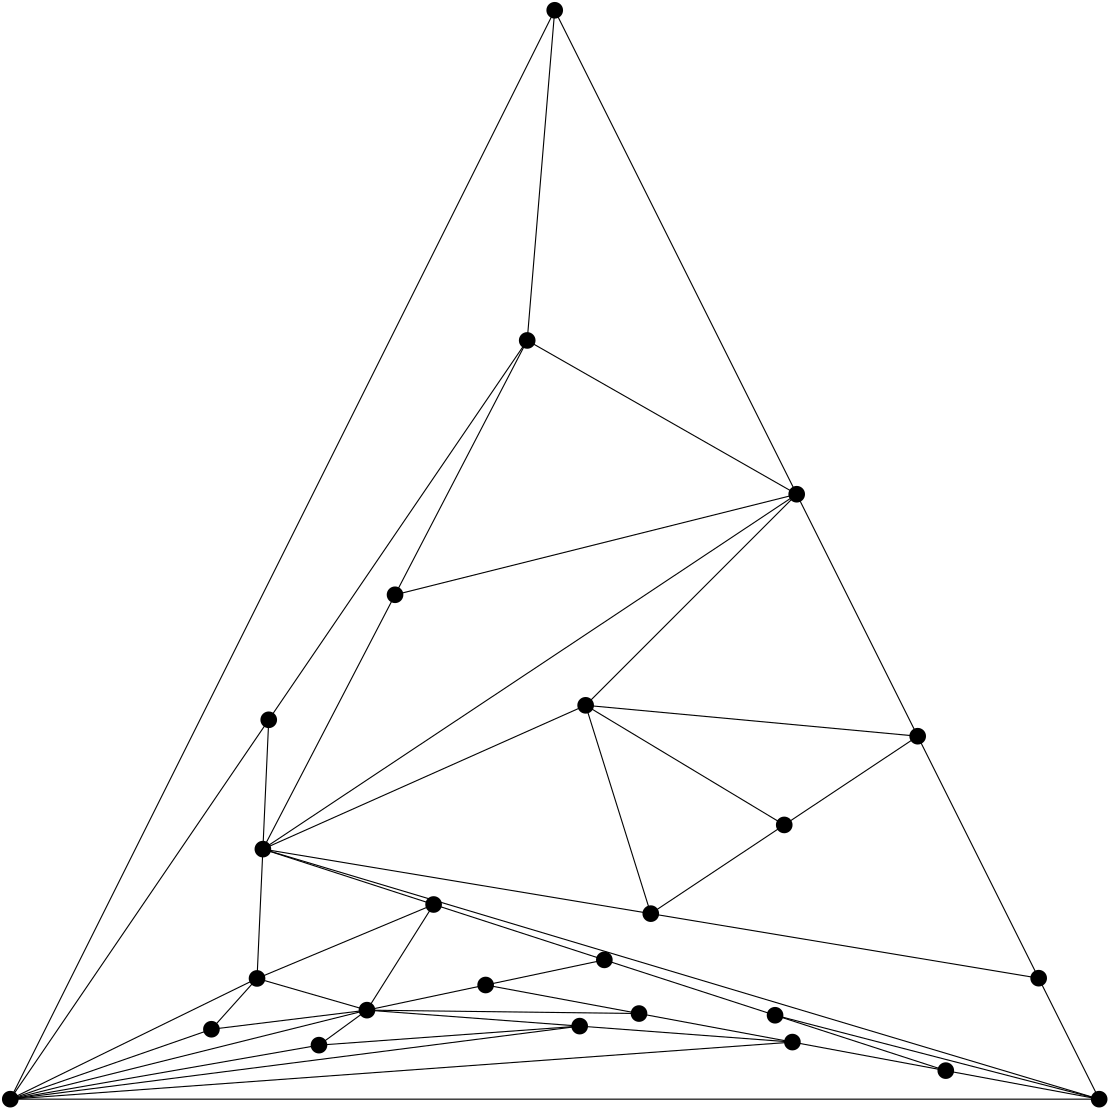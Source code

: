 <?xml version="1.0"?>
			<!DOCTYPE ipe SYSTEM "ipe.dtd">
			<ipe version="70005" creator="Ipe 7.1.4">
			<info created="D:20150825115823" modified="D:20150825115852"/>
					<ipestyle name="basic">
		<symbol name="arrow/arc(spx)">
		<path stroke="sym-stroke" fill="sym-stroke" pen="sym-pen">
		0 0 m
		-1 0.333 l
		-1 -0.333 l
		h
		</path>
		</symbol>
		<symbol name="arrow/farc(spx)">
		<path stroke="sym-stroke" fill="white" pen="sym-pen">
		0 0 m
		-1 0.333 l
		-1 -0.333 l
		h
		</path>
		</symbol>
		<symbol name="mark/circle(sx)" transformations="translations">
		<path fill="sym-stroke">
		0.6 0 0 0.6 0 0 e
		0.4 0 0 0.4 0 0 e
		</path>
		</symbol>
		<symbol name="mark/disk(sx)" transformations="translations">
		<path fill="sym-stroke">
		0.6 0 0 0.6 0 0 e
		</path>
		</symbol>
		<symbol name="mark/fdisk(sfx)" transformations="translations">
		<group>
		<path fill="sym-fill">
		0.5 0 0 0.5 0 0 e
		</path>
		<path fill="sym-stroke" fillrule="eofill">
		0.6 0 0 0.6 0 0 e
		0.4 0 0 0.4 0 0 e
		</path>
		</group>
		</symbol>
		<symbol name="mark/box(sx)" transformations="translations">
		<path fill="sym-stroke" fillrule="eofill">
		-0.6 -0.6 m
		0.6 -0.6 l
		0.6 0.6 l
		-0.6 0.6 l
		h
		-0.4 -0.4 m
		0.4 -0.4 l
		0.4 0.4 l
		-0.4 0.4 l
		h
		</path>
		</symbol>
		<symbol name="mark/square(sx)" transformations="translations">
		<path fill="sym-stroke">
		-0.6 -0.6 m
		0.6 -0.6 l
		0.6 0.6 l
		-0.6 0.6 l
		h
		</path>
		</symbol>
		<symbol name="mark/fsquare(sfx)" transformations="translations">
		<group>
		<path fill="sym-fill">
		-0.5 -0.5 m
		0.5 -0.5 l
		0.5 0.5 l
		-0.5 0.5 l
		h
		</path>
		<path fill="sym-stroke" fillrule="eofill">
		-0.6 -0.6 m
		0.6 -0.6 l
		0.6 0.6 l
		-0.6 0.6 l
		h
		-0.4 -0.4 m
		0.4 -0.4 l
		0.4 0.4 l
		-0.4 0.4 l
		h
		</path>
		</group>
		</symbol>
		<symbol name="mark/cross(sx)" transformations="translations">
		<group>
		<path fill="sym-stroke">
		-0.43 -0.57 m
		0.57 0.43 l
		0.43 0.57 l
		-0.57 -0.43 l
		h
		</path>
		<path fill="sym-stroke">
		-0.43 0.57 m
		0.57 -0.43 l
		0.43 -0.57 l
		-0.57 0.43 l
		h
		</path>
		</group>
		</symbol>
		<symbol name="arrow/fnormal(spx)">
		<path stroke="sym-stroke" fill="white" pen="sym-pen">
		0 0 m
		-1 0.333 l
		-1 -0.333 l
		h
		</path>
		</symbol>
		<symbol name="arrow/pointed(spx)">
		<path stroke="sym-stroke" fill="sym-stroke" pen="sym-pen">
		0 0 m
		-1 0.333 l
		-0.8 0 l
		-1 -0.333 l
		h
		</path>
		</symbol>
		<symbol name="arrow/fpointed(spx)">
		<path stroke="sym-stroke" fill="white" pen="sym-pen">
		0 0 m
		-1 0.333 l
		-0.8 0 l
		-1 -0.333 l
		h
		</path>
		</symbol>
		<symbol name="arrow/linear(spx)">
		<path stroke="sym-stroke" pen="sym-pen">
		-1 0.333 m
		0 0 l
		-1 -0.333 l
		</path>
		</symbol>
		<symbol name="arrow/fdouble(spx)">
		<path stroke="sym-stroke" fill="white" pen="sym-pen">
		0 0 m
		-1 0.333 l
		-1 -0.333 l
		h
		-1 0 m
		-2 0.333 l
		-2 -0.333 l
		h
		</path>
		</symbol>
		<symbol name="arrow/double(spx)">
		<path stroke="sym-stroke" fill="sym-stroke" pen="sym-pen">
		0 0 m
		-1 0.333 l
		-1 -0.333 l
		h
		-1 0 m
		-2 0.333 l
		-2 -0.333 l
		h
		</path>
		</symbol>
		<pen name="heavier" value="0.8"/>
		<pen name="fat" value="1.2"/>
		<pen name="ultrafat" value="2"/>
		<symbolsize name="large" value="5"/>
		<symbolsize name="small" value="2"/>
		<symbolsize name="tiny" value="1.1"/>
		<arrowsize name="large" value="10"/>
		<arrowsize name="small" value="5"/>
		<arrowsize name="tiny" value="3"/>
		<color name="red" value="1 0 0"/>
		<color name="green" value="0 1 0"/>
		<color name="blue" value="0 0 1"/>
		<color name="yellow" value="1 1 0"/>
		<color name="orange" value="1 0.647 0"/>
		<color name="gold" value="1 0.843 0"/>
		<color name="purple" value="0.627 0.125 0.941"/>
		<color name="gray" value="0.745"/>
		<color name="brown" value="0.647 0.165 0.165"/>
		<color name="navy" value="0 0 0.502"/>
		<color name="pink" value="1 0.753 0.796"/>
		<color name="seagreen" value="0.18 0.545 0.341"/>
		<color name="turquoise" value="0.251 0.878 0.816"/>
		<color name="violet" value="0.933 0.51 0.933"/>
		<color name="darkblue" value="0 0 0.545"/>
		<color name="darkcyan" value="0 0.545 0.545"/>
		<color name="darkgray" value="0.663"/>
		<color name="darkgreen" value="0 0.392 0"/>
		<color name="darkmagenta" value="0.545 0 0.545"/>
		<color name="darkorange" value="1 0.549 0"/>
		<color name="darkred" value="0.545 0 0"/>
		<color name="lightblue" value="0.678 0.847 0.902"/>
		<color name="lightcyan" value="0.878 1 1"/>
		<color name="lightgray" value="0.827"/>
		<color name="lightgreen" value="0.565 0.933 0.565"/>
		<color name="lightyellow" value="1 1 0.878"/>
		<dashstyle name="dashed" value="[4] 0"/>
		<dashstyle name="dotted" value="[1 3] 0"/>
		<dashstyle name="dash dotted" value="[4 2 1 2] 0"/>
		<dashstyle name="dash dot dotted" value="[4 2 1 2 1 2] 0"/>
		<textsize name="large" value="\large"/>
		<textsize name="Large" value="\Large"/>
		<textsize name="LARGE" value="\LARGE"/>
		<textsize name="huge" value="\huge"/>
		<textsize name="Huge" value="\Huge"/>
		<textsize name="small" value="\small"/>
		<textsize name="footnote" value="\footnotesize"/>
		<textsize name="tiny" value="\tiny"/>
		<textstyle name="center" begin="\begin{center}" end="\end{center}"/>
		<textstyle name="itemize" begin="\begin{itemize}" end="\end{itemize}"/>
		<textstyle name="item" begin="\begin{itemize}\item{}" end="\end{itemize}"/>
		<gridsize name="4 pts" value="4"/>
		<gridsize name="8 pts (~3 mm)" value="8"/>
		<gridsize name="16 pts (~6 mm)" value="16"/>
		<gridsize name="32 pts (~12 mm)" value="32"/>
		<gridsize name="10 pts (~3.5 mm)" value="10"/>
		<gridsize name="20 pts (~7 mm)" value="20"/>
		<gridsize name="14 pts (~5 mm)" value="14"/>
		<gridsize name="28 pts (~10 mm)" value="28"/>
		<gridsize name="56 pts (~20 mm)" value="56"/>
		<anglesize name="90 deg" value="90"/>
		<anglesize name="60 deg" value="60"/>
		<anglesize name="45 deg" value="45"/>
		<anglesize name="30 deg" value="30"/>
		<anglesize name="22.5 deg" value="22.5"/>
		<tiling name="falling" angle="-60" step="4" width="1"/>
		<tiling name="rising" angle="30" step="4" width="1"/>
		</ipestyle>
<page>
			<layer name="alpha"/>
			<layer name="beta"/>
			<view layers="alpha beta" active="alpha"/>
<path layer="beta" stroke="black">
492.000000000000 100.000000000000 m
190.938644440761 190.017094794362 l
</path>
<path layer="beta" stroke="black">
492.000000000000 100.000000000000 m
470.222222215894 143.555555584510 l
</path>
<path layer="beta" stroke="black">
492.000000000000 100.000000000000 m
375.322124767659 130.209881833686 l
</path>
<path layer="beta" stroke="black">
492.000000000000 100.000000000000 m
100.000000000000 100.000000031440 l
</path>
<path layer="beta" stroke="black">
492.000000000000 100.000000000000 m
436.783284829979 110.274144146771 l
</path>
<path layer="beta" stroke="black">
190.938644440761 190.017094794362 m
383.111111080995 317.777777922176 l
</path>
<path layer="beta" stroke="black">
190.938644440761 190.017094794362 m
252.399804643029 170.081357207491 l
</path>
<path layer="beta" stroke="black">
190.938644440761 190.017094794362 m
330.580433328210 166.786325189750 l
</path>
<path layer="beta" stroke="black">
190.938644440761 190.017094794362 m
307.131903371768 241.786742127071 l
</path>
<path layer="beta" stroke="black">
190.938644440761 190.017094794362 m
188.831185922460 143.463249334218 l
</path>
<path layer="beta" stroke="black">
190.938644440761 190.017094794362 m
193.046102966780 236.570940233918 l
</path>
<path layer="beta" stroke="black">
190.938644440761 190.017094794362 m
238.515425187161 281.579487615379 l
</path>
<path layer="beta" stroke="black">
470.222222215894 143.555555584510 m
330.580433328210 166.786325189750 l
</path>
<path layer="beta" stroke="black">
470.222222215894 143.555555584510 m
426.666666648246 230.666666753862 l
</path>
<path layer="beta" stroke="black">
383.111111080995 317.777777922176 m
426.666666648246 230.666666753862 l
</path>
<path layer="beta" stroke="black">
383.111111080995 317.777777922176 m
307.131903371768 241.786742127071 l
</path>
<path layer="beta" stroke="black">
383.111111080995 317.777777922176 m
296.000000029834 492.000000000000 l
</path>
<path layer="beta" stroke="black">
383.111111080995 317.777777922176 m
238.515425187161 281.579487615379 l
</path>
<path layer="beta" stroke="black">
383.111111080995 317.777777922176 m
286.092205933561 373.141880436396 l
</path>
<path layer="beta" stroke="black">
252.399804643029 170.081357207491 m
228.405313915767 132.047533636934 l
</path>
<path layer="beta" stroke="black">
252.399804643029 170.081357207491 m
313.860964705344 150.145619520588 l
</path>
<path layer="beta" stroke="black">
252.399804643029 170.081357207491 m
188.831185922460 143.463249334218 l
</path>
<path layer="beta" stroke="black">
228.405313915767 132.047533636934 m
100.000000000000 100.000000031440 l
</path>
<path layer="beta" stroke="black">
228.405313915767 132.047533636934 m
304.985941786301 126.297910963856 l
</path>
<path layer="beta" stroke="black">
228.405313915767 132.047533636934 m
326.349854483695 130.822432434769 l
</path>
<path layer="beta" stroke="black">
228.405313915767 132.047533636934 m
188.831185922460 143.463249334218 l
</path>
<path layer="beta" stroke="black">
228.405313915767 132.047533636934 m
211.130418567356 119.448481544077 l
</path>
<path layer="beta" stroke="black">
228.405313915767 132.047533636934 m
172.412166612742 125.170261000864 l
</path>
<path layer="beta" stroke="black">
228.405313915767 132.047533636934 m
271.133139310555 141.096576578761 l
</path>
<path layer="beta" stroke="black">
330.580433328210 166.786325189750 m
307.131903371768 241.786742127071 l
</path>
<path layer="beta" stroke="black">
330.580433328210 166.786325189750 m
378.623549988267 198.726495971701 l
</path>
<path layer="beta" stroke="black">
426.666666648246 230.666666753862 m
307.131903371768 241.786742127071 l
</path>
<path layer="beta" stroke="black">
426.666666648246 230.666666753862 m
378.623549988267 198.726495971701 l
</path>
<path layer="beta" stroke="black">
375.322124767659 130.209881833686 m
313.860964705344 150.145619520588 l
</path>
<path layer="beta" stroke="black">
375.322124767659 130.209881833686 m
436.783284829979 110.274144146771 l
</path>
<path layer="beta" stroke="black">
100.000000000000 100.000000031440 m
381.566569656832 120.548288290783 l
</path>
<path layer="beta" stroke="black">
100.000000000000 100.000000031440 m
304.985941786301 126.297910963856 l
</path>
<path layer="beta" stroke="black">
100.000000000000 100.000000031440 m
188.831185922460 143.463249334218 l
</path>
<path layer="beta" stroke="black">
100.000000000000 100.000000031440 m
193.046102966780 236.570940233918 l
</path>
<path layer="beta" stroke="black">
100.000000000000 100.000000031440 m
211.130418567356 119.448481544077 l
</path>
<path layer="beta" stroke="black">
100.000000000000 100.000000031440 m
172.412166612742 125.170261000864 l
</path>
<path layer="beta" stroke="black">
100.000000000000 100.000000031440 m
296.000000029834 492.000000000000 l
</path>
<path layer="beta" stroke="black">
381.566569656832 120.548288290783 m
436.783284829979 110.274144146771 l
</path>
<path layer="beta" stroke="black">
381.566569656832 120.548288290783 m
304.985941786301 126.297910963856 l
</path>
<path layer="beta" stroke="black">
381.566569656832 120.548288290783 m
326.349854483695 130.822432434769 l
</path>
<path layer="beta" stroke="black">
313.860964705344 150.145619520588 m
271.133139310555 141.096576578761 l
</path>
<path layer="beta" stroke="black">
304.985941786301 126.297910963856 m
211.130418567356 119.448481544077 l
</path>
<path layer="beta" stroke="black">
326.349854483695 130.822432434769 m
271.133139310555 141.096576578761 l
</path>
<path layer="beta" stroke="black">
307.131903371768 241.786742127071 m
378.623549988267 198.726495971701 l
</path>
<path layer="beta" stroke="black">
188.831185922460 143.463249334218 m
172.412166612742 125.170261000864 l
</path>
<path layer="beta" stroke="black">
193.046102966780 236.570940233918 m
286.092205933561 373.141880436396 l
</path>
<path layer="beta" stroke="black">
296.000000029834 492.000000000000 m
286.092205933561 373.141880436396 l
</path>
<path layer="beta" stroke="black">
238.515425187161 281.579487615379 m
286.092205933561 373.141880436396 l
</path>
<use layer="alpha" name="mark/disk(sx)" pos="492.000000000000 100.000000000000" size="large" stroke="black"/>
<use layer="alpha" name="mark/disk(sx)" pos="190.938644440761 190.017094794362" size="large" stroke="black"/>
<use layer="alpha" name="mark/disk(sx)" pos="470.222222215894 143.555555584510" size="large" stroke="black"/>
<use layer="alpha" name="mark/disk(sx)" pos="383.111111080995 317.777777922176" size="large" stroke="black"/>
<use layer="alpha" name="mark/disk(sx)" pos="252.399804643029 170.081357207491" size="large" stroke="black"/>
<use layer="alpha" name="mark/disk(sx)" pos="228.405313915767 132.047533636934" size="large" stroke="black"/>
<use layer="alpha" name="mark/disk(sx)" pos="330.580433328210 166.786325189750" size="large" stroke="black"/>
<use layer="alpha" name="mark/disk(sx)" pos="426.666666648246 230.666666753862" size="large" stroke="black"/>
<use layer="alpha" name="mark/disk(sx)" pos="375.322124767659 130.209881833686" size="large" stroke="black"/>
<use layer="alpha" name="mark/disk(sx)" pos="100.000000000000 100.000000031440" size="large" stroke="black"/>
<use layer="alpha" name="mark/disk(sx)" pos="381.566569656832 120.548288290783" size="large" stroke="black"/>
<use layer="alpha" name="mark/disk(sx)" pos="313.860964705344 150.145619520588" size="large" stroke="black"/>
<use layer="alpha" name="mark/disk(sx)" pos="436.783284829979 110.274144146771" size="large" stroke="black"/>
<use layer="alpha" name="mark/disk(sx)" pos="304.985941786301 126.297910963856" size="large" stroke="black"/>
<use layer="alpha" name="mark/disk(sx)" pos="326.349854483695 130.822432434769" size="large" stroke="black"/>
<use layer="alpha" name="mark/disk(sx)" pos="307.131903371768 241.786742127071" size="large" stroke="black"/>
<use layer="alpha" name="mark/disk(sx)" pos="378.623549988267 198.726495971701" size="large" stroke="black"/>
<use layer="alpha" name="mark/disk(sx)" pos="188.831185922460 143.463249334218" size="large" stroke="black"/>
<use layer="alpha" name="mark/disk(sx)" pos="193.046102966780 236.570940233918" size="large" stroke="black"/>
<use layer="alpha" name="mark/disk(sx)" pos="211.130418567356 119.448481544077" size="large" stroke="black"/>
<use layer="alpha" name="mark/disk(sx)" pos="172.412166612742 125.170261000864" size="large" stroke="black"/>
<use layer="alpha" name="mark/disk(sx)" pos="271.133139310555 141.096576578761" size="large" stroke="black"/>
<use layer="alpha" name="mark/disk(sx)" pos="296.000000029834 492.000000000000" size="large" stroke="black"/>
<use layer="alpha" name="mark/disk(sx)" pos="238.515425187161 281.579487615379" size="large" stroke="black"/>
<use layer="alpha" name="mark/disk(sx)" pos="286.092205933561 373.141880436396" size="large" stroke="black"/>
</page>
</ipe>